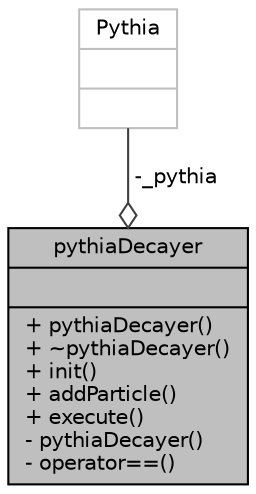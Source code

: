 digraph "pythiaDecayer"
{
 // LATEX_PDF_SIZE
  bgcolor="transparent";
  edge [fontname="Helvetica",fontsize="10",labelfontname="Helvetica",labelfontsize="10"];
  node [fontname="Helvetica",fontsize="10",shape=record];
  Node1 [label="{pythiaDecayer\n||+ pythiaDecayer()\l+ ~pythiaDecayer()\l+ init()\l+ addParticle()\l+ execute()\l- pythiaDecayer()\l- operator==()\l}",height=0.2,width=0.4,color="black", fillcolor="grey75", style="filled", fontcolor="black",tooltip=" "];
  Node2 -> Node1 [color="grey25",fontsize="10",style="solid",label=" -_pythia" ,arrowhead="odiamond",fontname="Helvetica"];
  Node2 [label="{Pythia\n||}",height=0.2,width=0.4,color="grey75",tooltip=" "];
}
